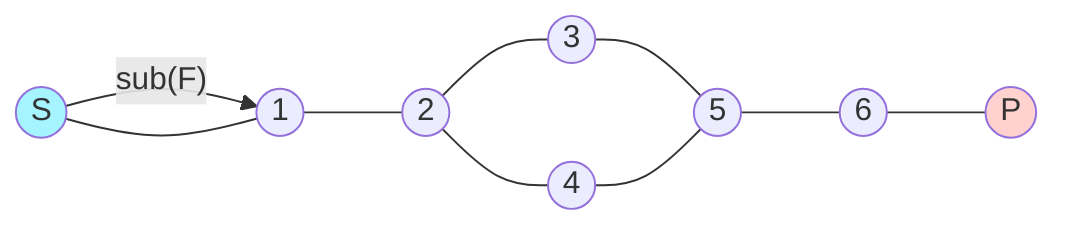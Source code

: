 graph LR
%% Styling
S((S))
1((1))
2((2))
3((3))
4((4))
5((5))
6((6))
P((P))
style S fill:#a5f4ff
style P fill:#ffd2cf

%% Annotations
S -->|"sub(F)"| 1

%% Basic graph layout
S --- 1
1 --- 2
2 --- 3
2 --- 4
3 --- 5
4 --- 5
5 --- 6
6 --- P